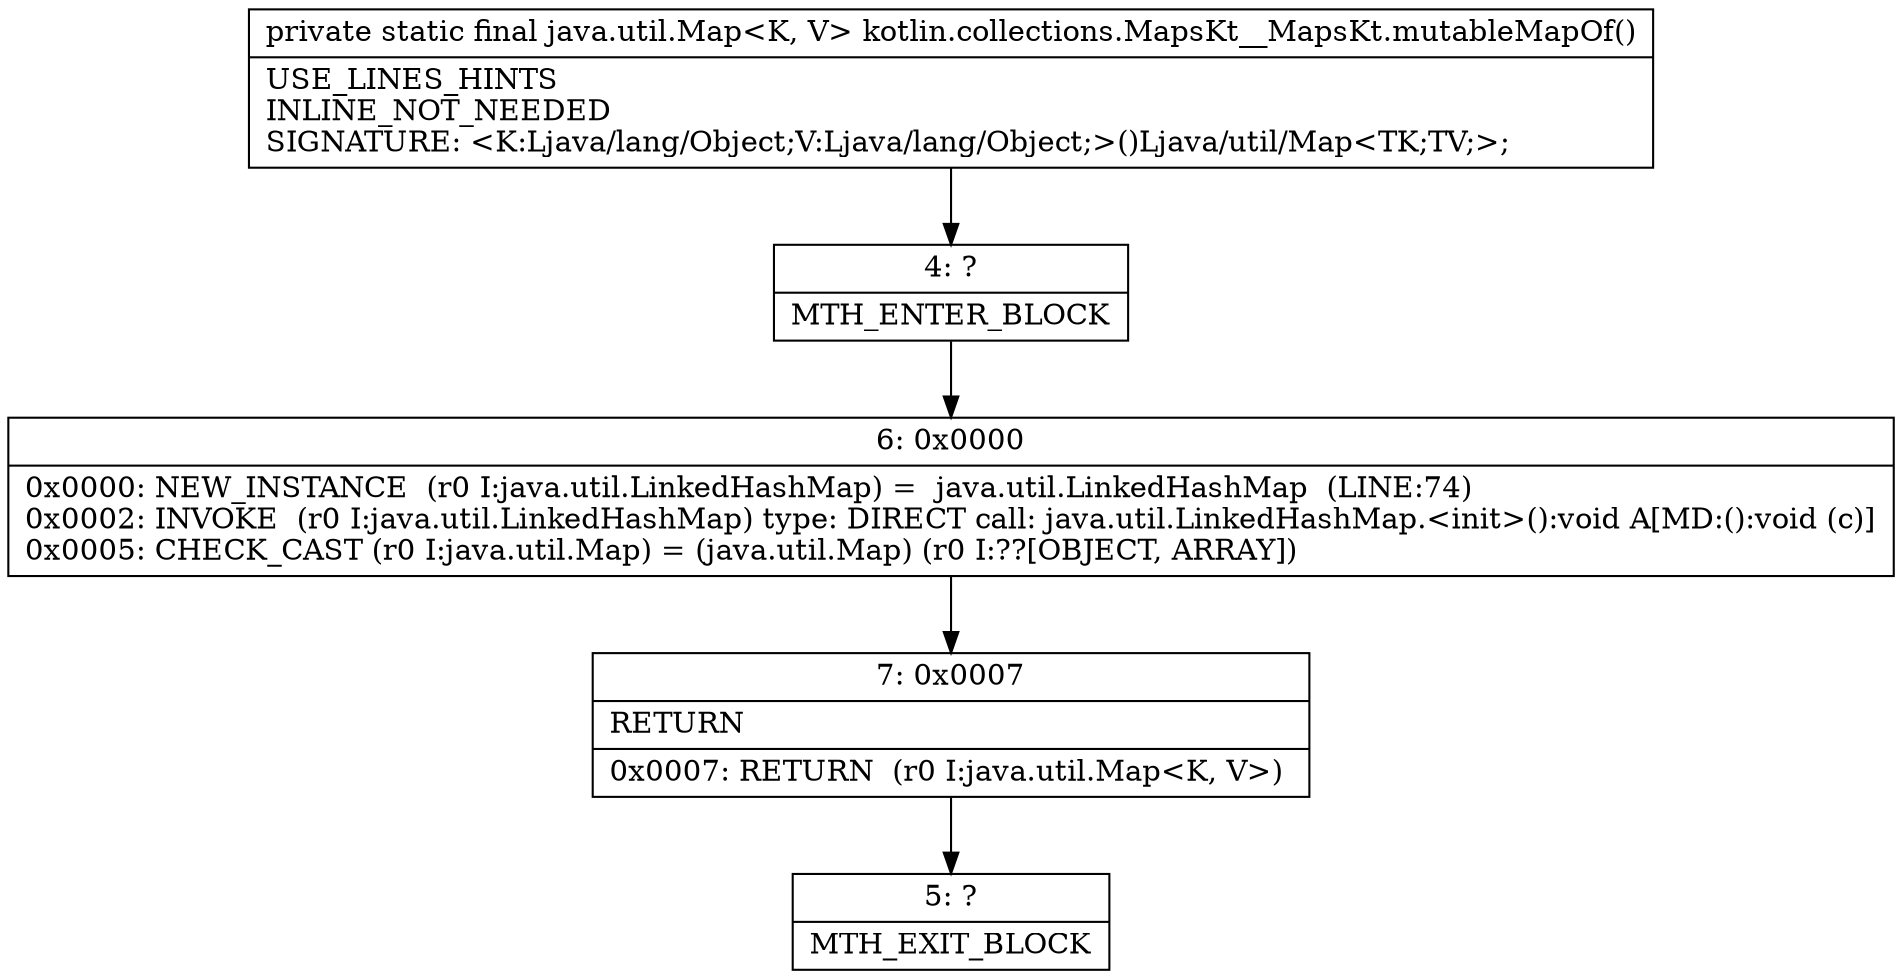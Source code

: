 digraph "CFG forkotlin.collections.MapsKt__MapsKt.mutableMapOf()Ljava\/util\/Map;" {
Node_4 [shape=record,label="{4\:\ ?|MTH_ENTER_BLOCK\l}"];
Node_6 [shape=record,label="{6\:\ 0x0000|0x0000: NEW_INSTANCE  (r0 I:java.util.LinkedHashMap) =  java.util.LinkedHashMap  (LINE:74)\l0x0002: INVOKE  (r0 I:java.util.LinkedHashMap) type: DIRECT call: java.util.LinkedHashMap.\<init\>():void A[MD:():void (c)]\l0x0005: CHECK_CAST (r0 I:java.util.Map) = (java.util.Map) (r0 I:??[OBJECT, ARRAY]) \l}"];
Node_7 [shape=record,label="{7\:\ 0x0007|RETURN\l|0x0007: RETURN  (r0 I:java.util.Map\<K, V\>) \l}"];
Node_5 [shape=record,label="{5\:\ ?|MTH_EXIT_BLOCK\l}"];
MethodNode[shape=record,label="{private static final java.util.Map\<K, V\> kotlin.collections.MapsKt__MapsKt.mutableMapOf()  | USE_LINES_HINTS\lINLINE_NOT_NEEDED\lSIGNATURE: \<K:Ljava\/lang\/Object;V:Ljava\/lang\/Object;\>()Ljava\/util\/Map\<TK;TV;\>;\l}"];
MethodNode -> Node_4;Node_4 -> Node_6;
Node_6 -> Node_7;
Node_7 -> Node_5;
}

